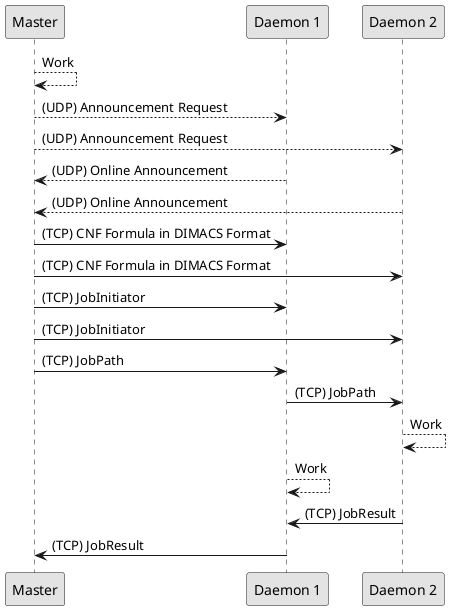@startuml
skinparam monochrome true
Master --> Master: Work
Master --> "Daemon 1": (UDP) Announcement Request
Master --> "Daemon 2": (UDP) Announcement Request
Master <-- "Daemon 1": (UDP) Online Announcement
Master <-- "Daemon 2": (UDP) Online Announcement

Master -> "Daemon 1": (TCP) CNF Formula in DIMACS Format
Master -> "Daemon 2": (TCP) CNF Formula in DIMACS Format
Master -> "Daemon 1": (TCP) JobInitiator
Master -> "Daemon 2": (TCP) JobInitiator

Master -> "Daemon 1": (TCP) JobPath
"Daemon 1" -> "Daemon 2": (TCP) JobPath

"Daemon 2" --> "Daemon 2": Work

"Daemon 1" --> "Daemon 1": Work

"Daemon 2" -> "Daemon 1": (TCP) JobResult
"Daemon 1" -> Master: (TCP) JobResult
@enduml
